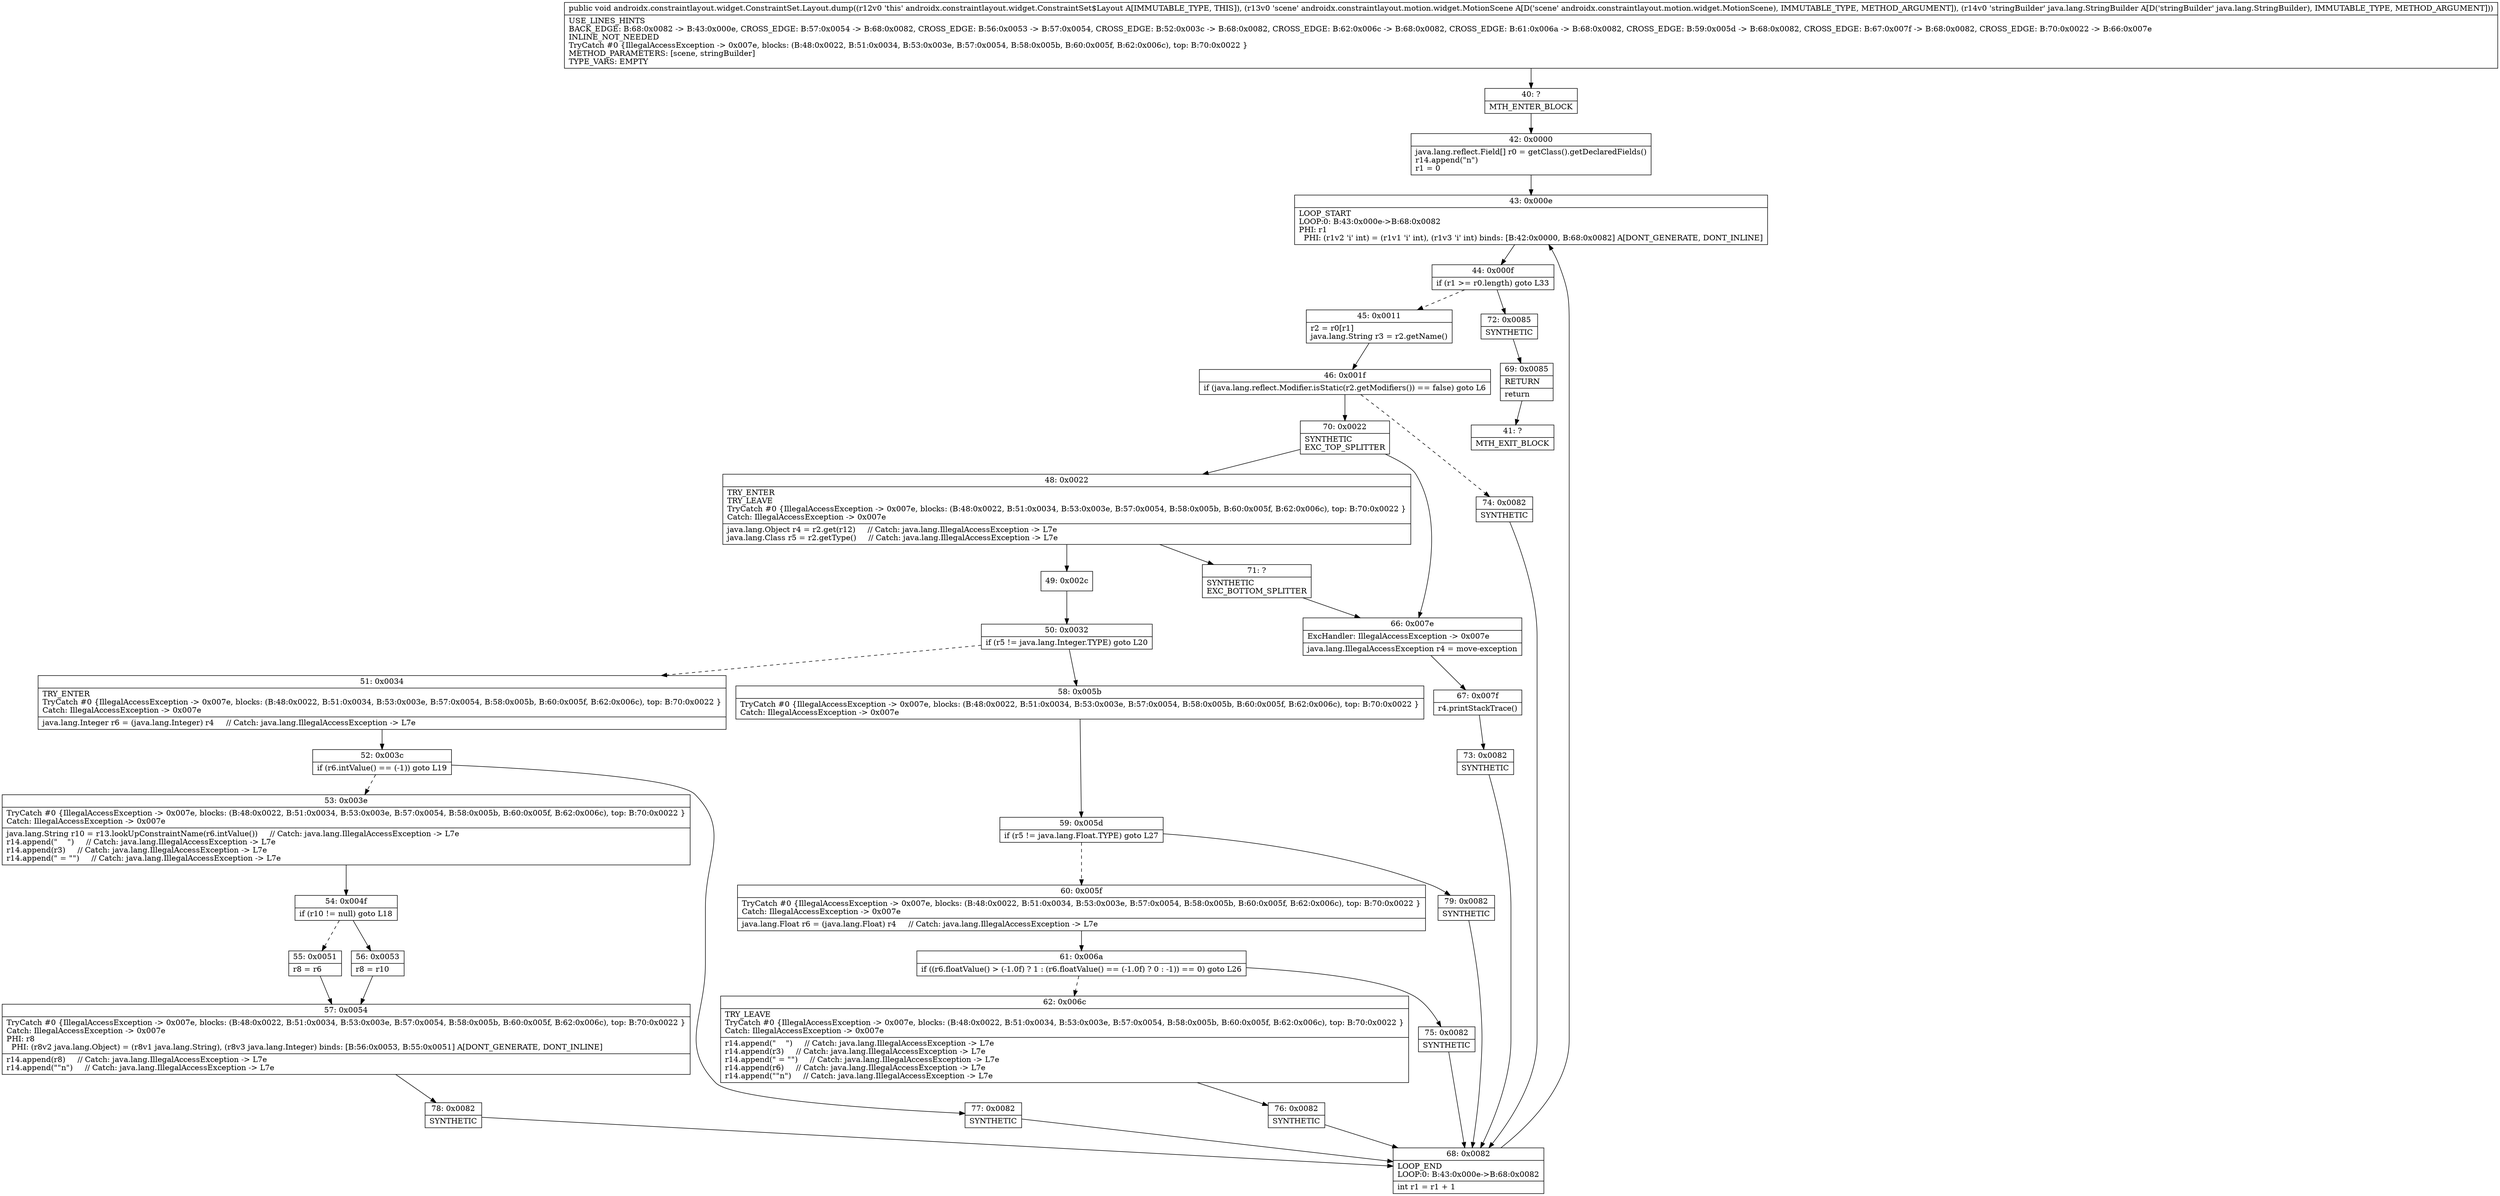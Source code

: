 digraph "CFG forandroidx.constraintlayout.widget.ConstraintSet.Layout.dump(Landroidx\/constraintlayout\/motion\/widget\/MotionScene;Ljava\/lang\/StringBuilder;)V" {
Node_40 [shape=record,label="{40\:\ ?|MTH_ENTER_BLOCK\l}"];
Node_42 [shape=record,label="{42\:\ 0x0000|java.lang.reflect.Field[] r0 = getClass().getDeclaredFields()\lr14.append(\"n\")\lr1 = 0\l}"];
Node_43 [shape=record,label="{43\:\ 0x000e|LOOP_START\lLOOP:0: B:43:0x000e\-\>B:68:0x0082\lPHI: r1 \l  PHI: (r1v2 'i' int) = (r1v1 'i' int), (r1v3 'i' int) binds: [B:42:0x0000, B:68:0x0082] A[DONT_GENERATE, DONT_INLINE]\l}"];
Node_44 [shape=record,label="{44\:\ 0x000f|if (r1 \>= r0.length) goto L33\l}"];
Node_45 [shape=record,label="{45\:\ 0x0011|r2 = r0[r1]\ljava.lang.String r3 = r2.getName()\l}"];
Node_46 [shape=record,label="{46\:\ 0x001f|if (java.lang.reflect.Modifier.isStatic(r2.getModifiers()) == false) goto L6\l}"];
Node_70 [shape=record,label="{70\:\ 0x0022|SYNTHETIC\lEXC_TOP_SPLITTER\l}"];
Node_48 [shape=record,label="{48\:\ 0x0022|TRY_ENTER\lTRY_LEAVE\lTryCatch #0 \{IllegalAccessException \-\> 0x007e, blocks: (B:48:0x0022, B:51:0x0034, B:53:0x003e, B:57:0x0054, B:58:0x005b, B:60:0x005f, B:62:0x006c), top: B:70:0x0022 \}\lCatch: IllegalAccessException \-\> 0x007e\l|java.lang.Object r4 = r2.get(r12)     \/\/ Catch: java.lang.IllegalAccessException \-\> L7e\ljava.lang.Class r5 = r2.getType()     \/\/ Catch: java.lang.IllegalAccessException \-\> L7e\l}"];
Node_49 [shape=record,label="{49\:\ 0x002c}"];
Node_50 [shape=record,label="{50\:\ 0x0032|if (r5 != java.lang.Integer.TYPE) goto L20\l}"];
Node_51 [shape=record,label="{51\:\ 0x0034|TRY_ENTER\lTryCatch #0 \{IllegalAccessException \-\> 0x007e, blocks: (B:48:0x0022, B:51:0x0034, B:53:0x003e, B:57:0x0054, B:58:0x005b, B:60:0x005f, B:62:0x006c), top: B:70:0x0022 \}\lCatch: IllegalAccessException \-\> 0x007e\l|java.lang.Integer r6 = (java.lang.Integer) r4     \/\/ Catch: java.lang.IllegalAccessException \-\> L7e\l}"];
Node_52 [shape=record,label="{52\:\ 0x003c|if (r6.intValue() == (\-1)) goto L19\l}"];
Node_53 [shape=record,label="{53\:\ 0x003e|TryCatch #0 \{IllegalAccessException \-\> 0x007e, blocks: (B:48:0x0022, B:51:0x0034, B:53:0x003e, B:57:0x0054, B:58:0x005b, B:60:0x005f, B:62:0x006c), top: B:70:0x0022 \}\lCatch: IllegalAccessException \-\> 0x007e\l|java.lang.String r10 = r13.lookUpConstraintName(r6.intValue())     \/\/ Catch: java.lang.IllegalAccessException \-\> L7e\lr14.append(\"    \")     \/\/ Catch: java.lang.IllegalAccessException \-\> L7e\lr14.append(r3)     \/\/ Catch: java.lang.IllegalAccessException \-\> L7e\lr14.append(\" = \"\")     \/\/ Catch: java.lang.IllegalAccessException \-\> L7e\l}"];
Node_54 [shape=record,label="{54\:\ 0x004f|if (r10 != null) goto L18\l}"];
Node_55 [shape=record,label="{55\:\ 0x0051|r8 = r6\l}"];
Node_57 [shape=record,label="{57\:\ 0x0054|TryCatch #0 \{IllegalAccessException \-\> 0x007e, blocks: (B:48:0x0022, B:51:0x0034, B:53:0x003e, B:57:0x0054, B:58:0x005b, B:60:0x005f, B:62:0x006c), top: B:70:0x0022 \}\lCatch: IllegalAccessException \-\> 0x007e\lPHI: r8 \l  PHI: (r8v2 java.lang.Object) = (r8v1 java.lang.String), (r8v3 java.lang.Integer) binds: [B:56:0x0053, B:55:0x0051] A[DONT_GENERATE, DONT_INLINE]\l|r14.append(r8)     \/\/ Catch: java.lang.IllegalAccessException \-\> L7e\lr14.append(\"\"n\")     \/\/ Catch: java.lang.IllegalAccessException \-\> L7e\l}"];
Node_78 [shape=record,label="{78\:\ 0x0082|SYNTHETIC\l}"];
Node_68 [shape=record,label="{68\:\ 0x0082|LOOP_END\lLOOP:0: B:43:0x000e\-\>B:68:0x0082\l|int r1 = r1 + 1\l}"];
Node_56 [shape=record,label="{56\:\ 0x0053|r8 = r10\l}"];
Node_77 [shape=record,label="{77\:\ 0x0082|SYNTHETIC\l}"];
Node_58 [shape=record,label="{58\:\ 0x005b|TryCatch #0 \{IllegalAccessException \-\> 0x007e, blocks: (B:48:0x0022, B:51:0x0034, B:53:0x003e, B:57:0x0054, B:58:0x005b, B:60:0x005f, B:62:0x006c), top: B:70:0x0022 \}\lCatch: IllegalAccessException \-\> 0x007e\l}"];
Node_59 [shape=record,label="{59\:\ 0x005d|if (r5 != java.lang.Float.TYPE) goto L27\l}"];
Node_60 [shape=record,label="{60\:\ 0x005f|TryCatch #0 \{IllegalAccessException \-\> 0x007e, blocks: (B:48:0x0022, B:51:0x0034, B:53:0x003e, B:57:0x0054, B:58:0x005b, B:60:0x005f, B:62:0x006c), top: B:70:0x0022 \}\lCatch: IllegalAccessException \-\> 0x007e\l|java.lang.Float r6 = (java.lang.Float) r4     \/\/ Catch: java.lang.IllegalAccessException \-\> L7e\l}"];
Node_61 [shape=record,label="{61\:\ 0x006a|if ((r6.floatValue() \> (\-1.0f) ? 1 : (r6.floatValue() == (\-1.0f) ? 0 : \-1)) == 0) goto L26\l}"];
Node_62 [shape=record,label="{62\:\ 0x006c|TRY_LEAVE\lTryCatch #0 \{IllegalAccessException \-\> 0x007e, blocks: (B:48:0x0022, B:51:0x0034, B:53:0x003e, B:57:0x0054, B:58:0x005b, B:60:0x005f, B:62:0x006c), top: B:70:0x0022 \}\lCatch: IllegalAccessException \-\> 0x007e\l|r14.append(\"    \")     \/\/ Catch: java.lang.IllegalAccessException \-\> L7e\lr14.append(r3)     \/\/ Catch: java.lang.IllegalAccessException \-\> L7e\lr14.append(\" = \"\")     \/\/ Catch: java.lang.IllegalAccessException \-\> L7e\lr14.append(r6)     \/\/ Catch: java.lang.IllegalAccessException \-\> L7e\lr14.append(\"\"n\")     \/\/ Catch: java.lang.IllegalAccessException \-\> L7e\l}"];
Node_76 [shape=record,label="{76\:\ 0x0082|SYNTHETIC\l}"];
Node_75 [shape=record,label="{75\:\ 0x0082|SYNTHETIC\l}"];
Node_79 [shape=record,label="{79\:\ 0x0082|SYNTHETIC\l}"];
Node_71 [shape=record,label="{71\:\ ?|SYNTHETIC\lEXC_BOTTOM_SPLITTER\l}"];
Node_66 [shape=record,label="{66\:\ 0x007e|ExcHandler: IllegalAccessException \-\> 0x007e\l|java.lang.IllegalAccessException r4 = move\-exception\l}"];
Node_67 [shape=record,label="{67\:\ 0x007f|r4.printStackTrace()\l}"];
Node_73 [shape=record,label="{73\:\ 0x0082|SYNTHETIC\l}"];
Node_74 [shape=record,label="{74\:\ 0x0082|SYNTHETIC\l}"];
Node_72 [shape=record,label="{72\:\ 0x0085|SYNTHETIC\l}"];
Node_69 [shape=record,label="{69\:\ 0x0085|RETURN\l|return\l}"];
Node_41 [shape=record,label="{41\:\ ?|MTH_EXIT_BLOCK\l}"];
MethodNode[shape=record,label="{public void androidx.constraintlayout.widget.ConstraintSet.Layout.dump((r12v0 'this' androidx.constraintlayout.widget.ConstraintSet$Layout A[IMMUTABLE_TYPE, THIS]), (r13v0 'scene' androidx.constraintlayout.motion.widget.MotionScene A[D('scene' androidx.constraintlayout.motion.widget.MotionScene), IMMUTABLE_TYPE, METHOD_ARGUMENT]), (r14v0 'stringBuilder' java.lang.StringBuilder A[D('stringBuilder' java.lang.StringBuilder), IMMUTABLE_TYPE, METHOD_ARGUMENT]))  | USE_LINES_HINTS\lBACK_EDGE: B:68:0x0082 \-\> B:43:0x000e, CROSS_EDGE: B:57:0x0054 \-\> B:68:0x0082, CROSS_EDGE: B:56:0x0053 \-\> B:57:0x0054, CROSS_EDGE: B:52:0x003c \-\> B:68:0x0082, CROSS_EDGE: B:62:0x006c \-\> B:68:0x0082, CROSS_EDGE: B:61:0x006a \-\> B:68:0x0082, CROSS_EDGE: B:59:0x005d \-\> B:68:0x0082, CROSS_EDGE: B:67:0x007f \-\> B:68:0x0082, CROSS_EDGE: B:70:0x0022 \-\> B:66:0x007e\lINLINE_NOT_NEEDED\lTryCatch #0 \{IllegalAccessException \-\> 0x007e, blocks: (B:48:0x0022, B:51:0x0034, B:53:0x003e, B:57:0x0054, B:58:0x005b, B:60:0x005f, B:62:0x006c), top: B:70:0x0022 \}\lMETHOD_PARAMETERS: [scene, stringBuilder]\lTYPE_VARS: EMPTY\l}"];
MethodNode -> Node_40;Node_40 -> Node_42;
Node_42 -> Node_43;
Node_43 -> Node_44;
Node_44 -> Node_45[style=dashed];
Node_44 -> Node_72;
Node_45 -> Node_46;
Node_46 -> Node_70;
Node_46 -> Node_74[style=dashed];
Node_70 -> Node_48;
Node_70 -> Node_66;
Node_48 -> Node_49;
Node_48 -> Node_71;
Node_49 -> Node_50;
Node_50 -> Node_51[style=dashed];
Node_50 -> Node_58;
Node_51 -> Node_52;
Node_52 -> Node_53[style=dashed];
Node_52 -> Node_77;
Node_53 -> Node_54;
Node_54 -> Node_55[style=dashed];
Node_54 -> Node_56;
Node_55 -> Node_57;
Node_57 -> Node_78;
Node_78 -> Node_68;
Node_68 -> Node_43;
Node_56 -> Node_57;
Node_77 -> Node_68;
Node_58 -> Node_59;
Node_59 -> Node_60[style=dashed];
Node_59 -> Node_79;
Node_60 -> Node_61;
Node_61 -> Node_62[style=dashed];
Node_61 -> Node_75;
Node_62 -> Node_76;
Node_76 -> Node_68;
Node_75 -> Node_68;
Node_79 -> Node_68;
Node_71 -> Node_66;
Node_66 -> Node_67;
Node_67 -> Node_73;
Node_73 -> Node_68;
Node_74 -> Node_68;
Node_72 -> Node_69;
Node_69 -> Node_41;
}

